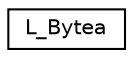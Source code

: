 digraph "Graphical Class Hierarchy"
{
 // LATEX_PDF_SIZE
  edge [fontname="Helvetica",fontsize="10",labelfontname="Helvetica",labelfontsize="10"];
  node [fontname="Helvetica",fontsize="10",shape=record];
  rankdir="LR";
  Node0 [label="L_Bytea",height=0.2,width=0.4,color="black", fillcolor="white", style="filled",URL="$struct_l___bytea.html",tooltip=" "];
}

